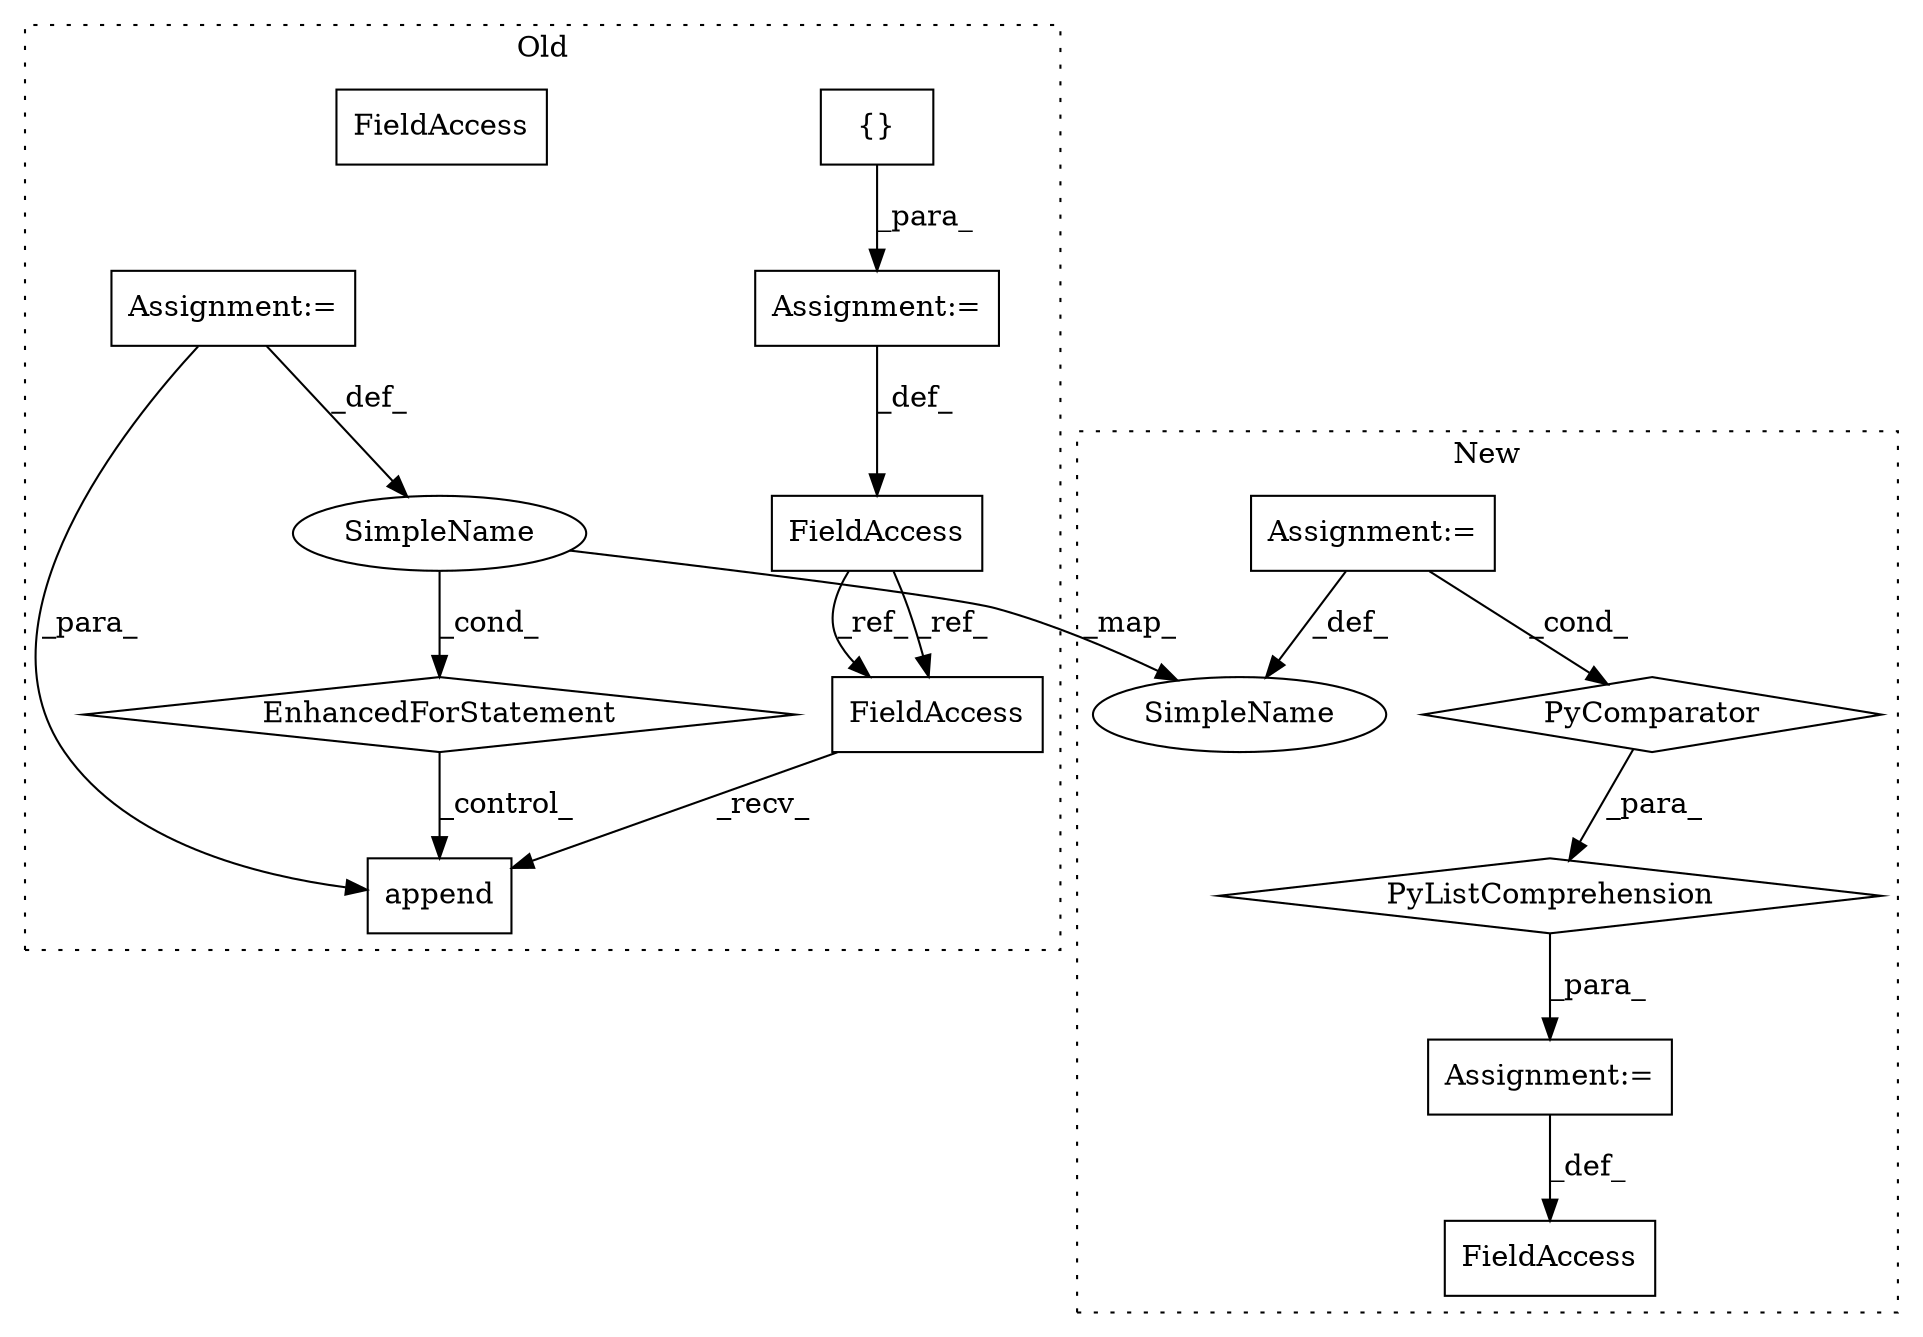 digraph G {
subgraph cluster0 {
1 [label="{}" a="4" s="1639" l="2" shape="box"];
6 [label="Assignment:=" a="7" s="1621" l="1" shape="box"];
7 [label="append" a="32" s="1878,1891" l="7,1" shape="box"];
8 [label="EnhancedForStatement" a="70" s="1647,1731" l="53,2" shape="diamond"];
9 [label="Assignment:=" a="7" s="1647,1731" l="53,2" shape="box"];
10 [label="SimpleName" a="42" s="1704" l="1" shape="ellipse"];
12 [label="FieldAccess" a="22" s="1609" l="12" shape="box"];
13 [label="FieldAccess" a="22" s="1865" l="12" shape="box"];
15 [label="FieldAccess" a="22" s="1865" l="12" shape="box"];
label = "Old";
style="dotted";
}
subgraph cluster1 {
2 [label="PyComparator" a="113" s="3658" l="42" shape="diamond"];
3 [label="Assignment:=" a="7" s="3658" l="42" shape="box"];
4 [label="PyListComprehension" a="109" s="3503" l="205" shape="diamond"];
5 [label="Assignment:=" a="7" s="3491" l="12" shape="box"];
11 [label="SimpleName" a="42" s="3661" l="1" shape="ellipse"];
14 [label="FieldAccess" a="22" s="3469" l="22" shape="box"];
label = "New";
style="dotted";
}
1 -> 6 [label="_para_"];
2 -> 4 [label="_para_"];
3 -> 2 [label="_cond_"];
3 -> 11 [label="_def_"];
4 -> 5 [label="_para_"];
5 -> 14 [label="_def_"];
6 -> 12 [label="_def_"];
8 -> 7 [label="_control_"];
9 -> 10 [label="_def_"];
9 -> 7 [label="_para_"];
10 -> 11 [label="_map_"];
10 -> 8 [label="_cond_"];
12 -> 15 [label="_ref_"];
12 -> 15 [label="_ref_"];
15 -> 7 [label="_recv_"];
}